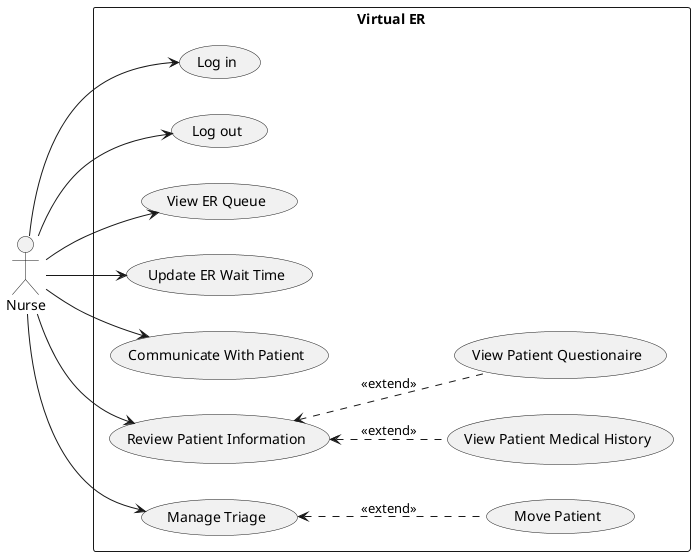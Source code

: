 @startuml Nurse
left to right direction

actor "Nurse" as n
rectangle "Virtual ER" {
  usecase "Log in" as login
  usecase "Log out" as logout
  usecase "View ER Queue" as viewpatientqueue
  usecase "Update ER Wait Time" as updateERtime
  usecase "Communicate With Patient" as patientcommunication 
  usecase "Review Patient Information" as reviewpatientinformation
  usecase "Manage Triage" as managetriage

  usecase "View Patient Medical History" as viewhistory
  usecase "View Patient Questionaire" as viewquestionaire
  usecase "Move Patient" as movepatient
}

n --> login
n --> logout
n --> viewpatientqueue
n --> updateERtime
n --> patientcommunication
n --> reviewpatientinformation
n --> managetriage

reviewpatientinformation <.. viewhistory:<<extend>>
reviewpatientinformation <.. viewquestionaire:<<extend>>
managetriage <.. movepatient:<<extend>>
@enduml
